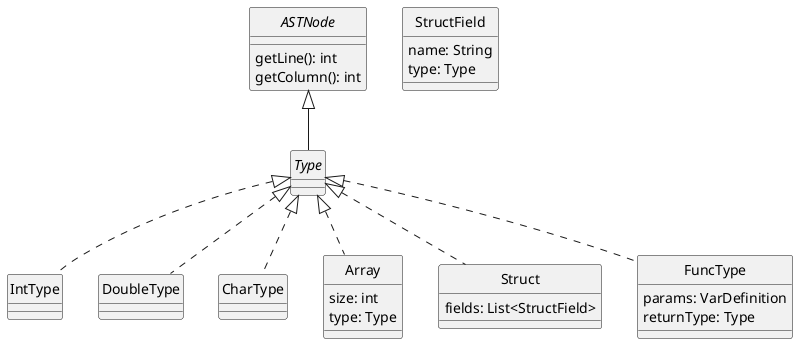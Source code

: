 @startuml Types
skinparam style strictuml
skinparam monochrome true

interface ASTNode {
    getLine(): int
    getColumn(): int
}

interface Type

ASTNode <|-- Type

'Los tipos simples son: int, double, char
class IntType
class DoubleType
class CharType

' Los tipos complejos son Arrays y Structs
class Array
class Struct

/' Los arrays pueden ser creados usando [] para construir un tipo nuevo,
debiendo especificar el tamaño del array, previo a su tipo, en su construcción '/
class Array {
    size: int
    type: Type
}

class StructField {
    name: String
    type: Type
}

' Un registro se puede crear usando la palabra clave defstruct y definiendo una secuencia de variables
class Struct {
    ' TODO ¿por qué este tipo concreto?
    fields: List<StructField>
}

class FuncType {
    params: VarDefinition
    returnType: Type    /'Sólo se devuelven tipos simples'/
    'TODO ¿qué pasa si el tipo de retorno es VOID?
}

Type <|.. FuncType
Type <|.. IntType
Type <|.. DoubleType
Type <|.. CharType
Type <|.. Array
Type <|.. Struct

@enduml
